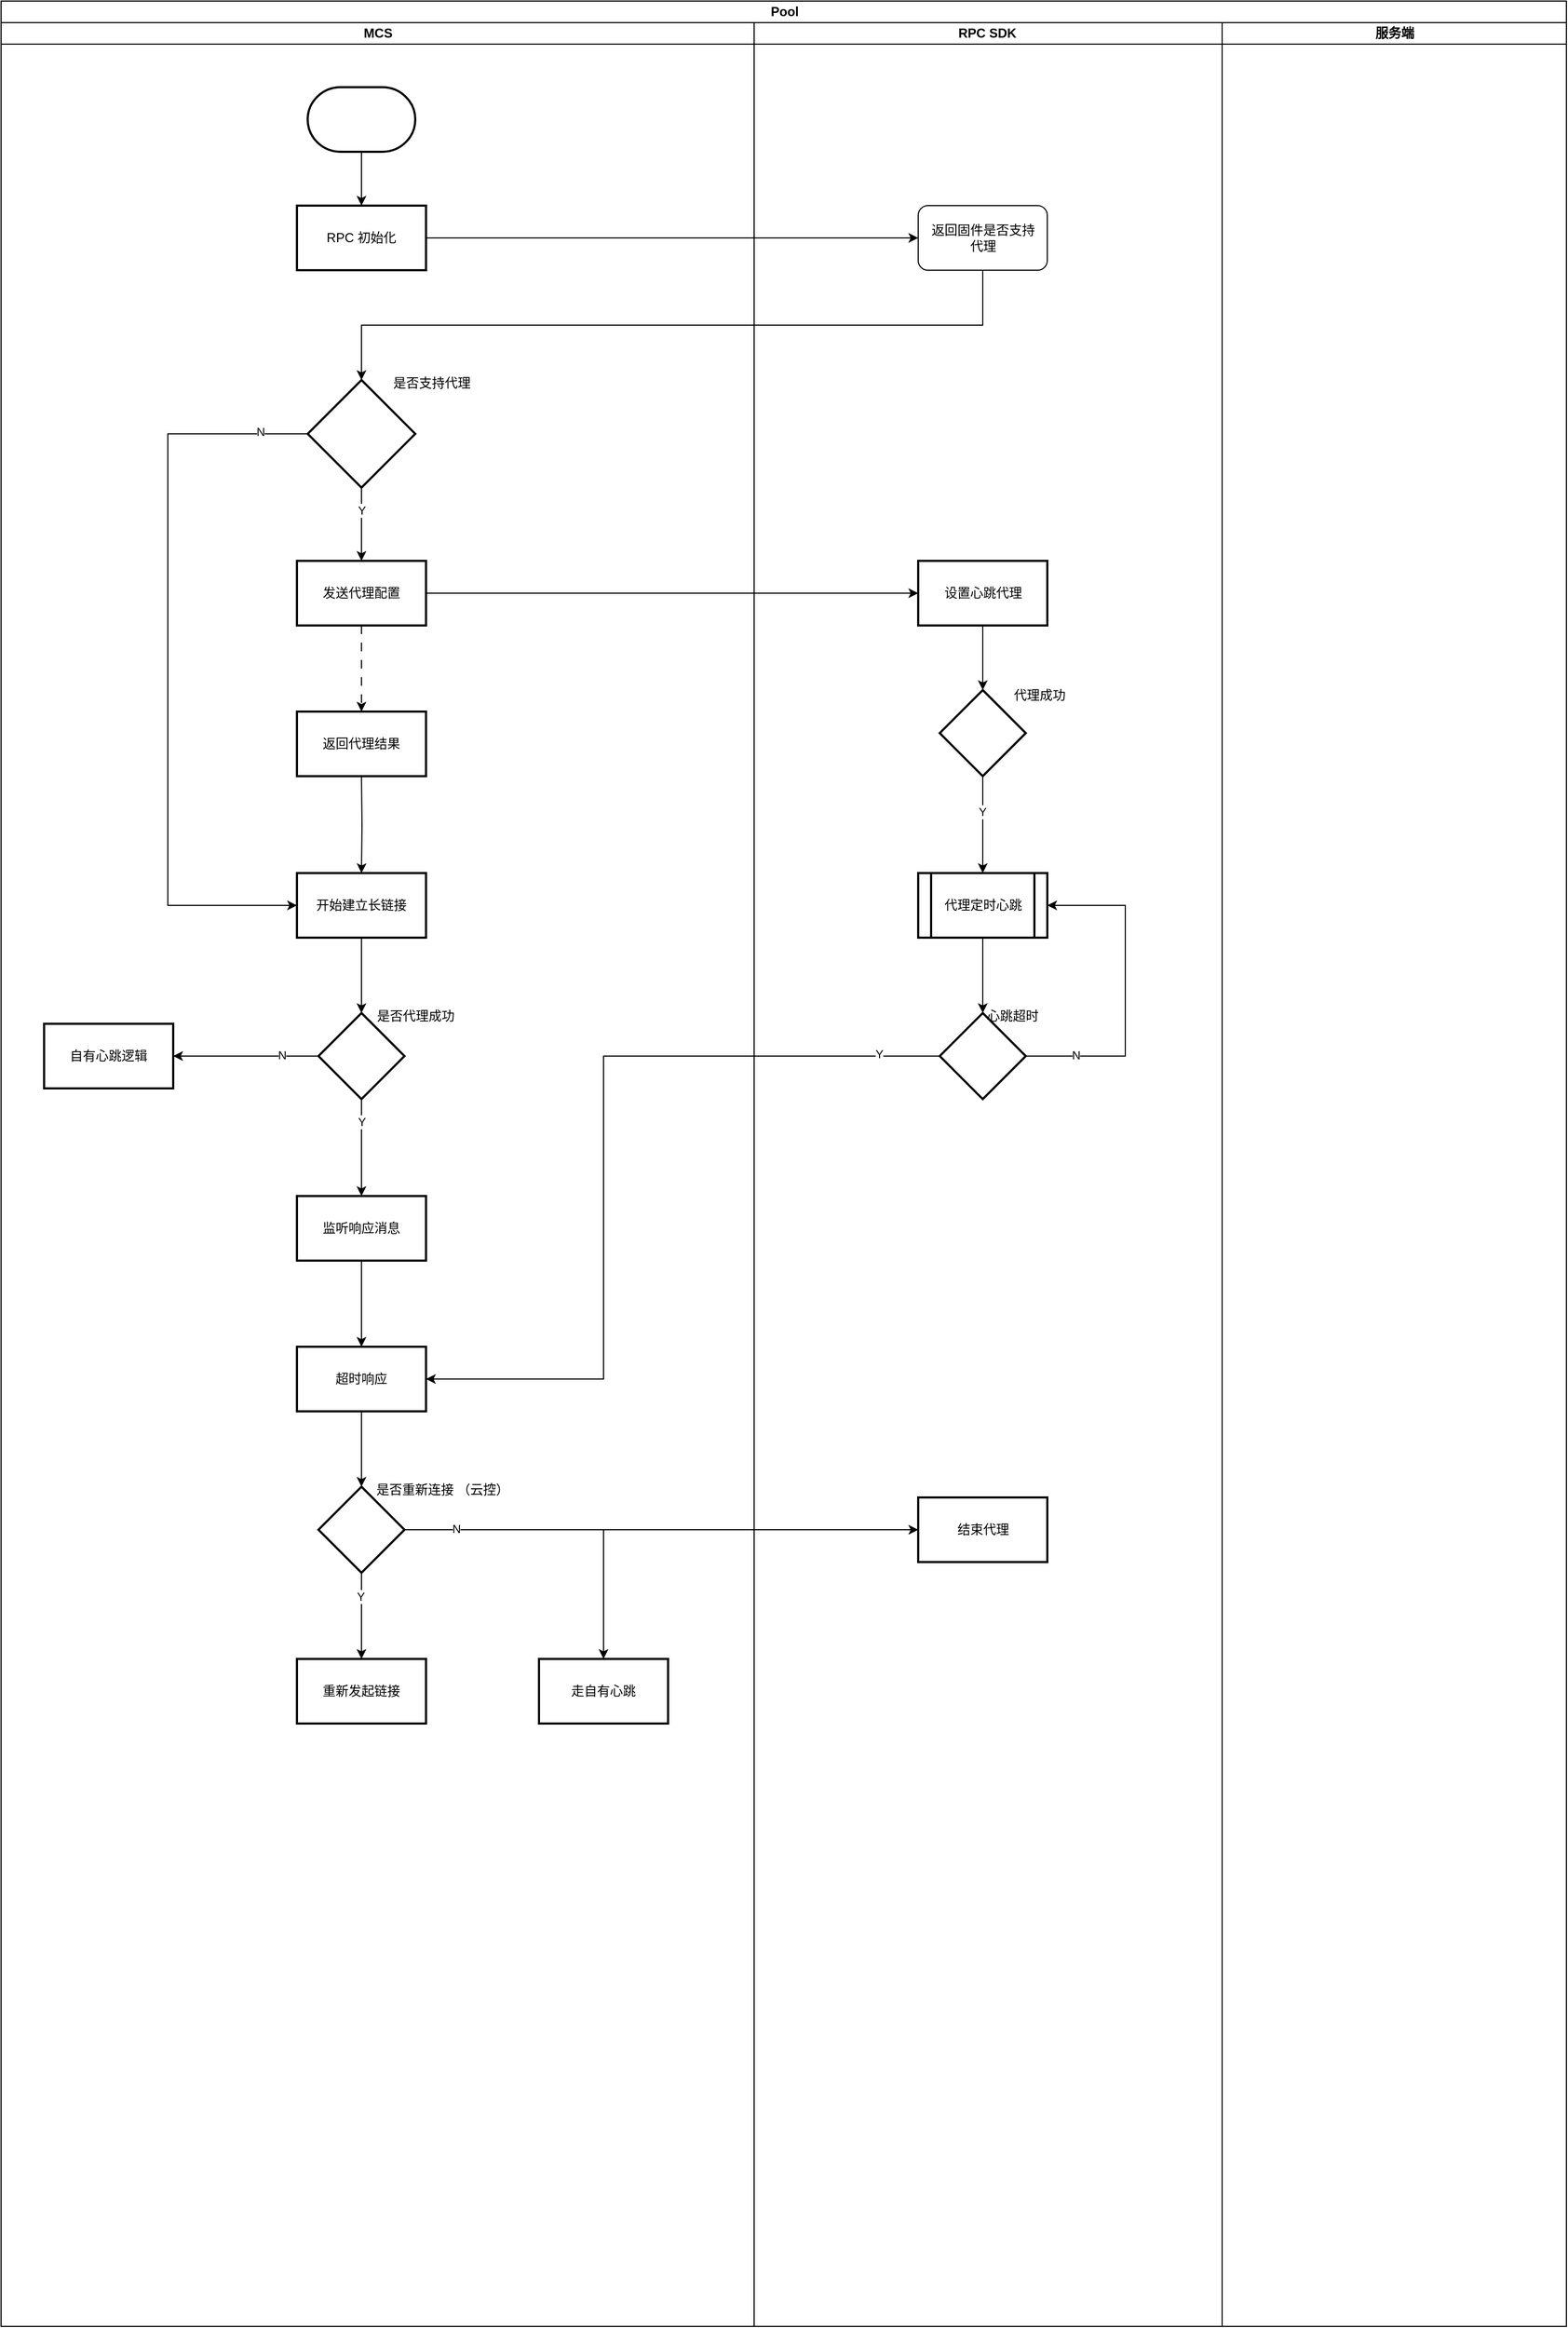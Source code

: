 <mxfile version="26.1.0">
  <diagram id="C5RBs43oDa-KdzZeNtuy" name="Page-1">
    <mxGraphModel dx="1481" dy="815" grid="1" gridSize="10" guides="1" tooltips="1" connect="1" arrows="1" fold="1" page="1" pageScale="1" pageWidth="827" pageHeight="1169" math="0" shadow="0">
      <root>
        <mxCell id="WIyWlLk6GJQsqaUBKTNV-0" />
        <mxCell id="WIyWlLk6GJQsqaUBKTNV-1" parent="WIyWlLk6GJQsqaUBKTNV-0" />
        <mxCell id="pCE1JtV5IQSBqkXDCpha-0" value="Pool" style="swimlane;childLayout=stackLayout;resizeParent=1;resizeParentMax=0;startSize=20;html=1;" vertex="1" parent="WIyWlLk6GJQsqaUBKTNV-1">
          <mxGeometry y="80" width="1455" height="2160" as="geometry" />
        </mxCell>
        <mxCell id="pCE1JtV5IQSBqkXDCpha-1" value="MCS" style="swimlane;startSize=20;html=1;" vertex="1" parent="pCE1JtV5IQSBqkXDCpha-0">
          <mxGeometry y="20" width="700" height="2140" as="geometry" />
        </mxCell>
        <mxCell id="pCE1JtV5IQSBqkXDCpha-20" value="" style="edgeStyle=orthogonalEdgeStyle;rounded=0;orthogonalLoop=1;jettySize=auto;html=1;" edge="1" parent="pCE1JtV5IQSBqkXDCpha-1" source="pCE1JtV5IQSBqkXDCpha-4" target="pCE1JtV5IQSBqkXDCpha-19">
          <mxGeometry relative="1" as="geometry" />
        </mxCell>
        <mxCell id="pCE1JtV5IQSBqkXDCpha-4" value="" style="strokeWidth=2;html=1;shape=mxgraph.flowchart.terminator;whiteSpace=wrap;" vertex="1" parent="pCE1JtV5IQSBqkXDCpha-1">
          <mxGeometry x="285" y="60" width="100" height="60" as="geometry" />
        </mxCell>
        <mxCell id="pCE1JtV5IQSBqkXDCpha-16" value="" style="edgeStyle=orthogonalEdgeStyle;rounded=0;orthogonalLoop=1;jettySize=auto;html=1;" edge="1" parent="pCE1JtV5IQSBqkXDCpha-1" source="pCE1JtV5IQSBqkXDCpha-12" target="pCE1JtV5IQSBqkXDCpha-15">
          <mxGeometry relative="1" as="geometry" />
        </mxCell>
        <mxCell id="pCE1JtV5IQSBqkXDCpha-49" value="Y" style="edgeLabel;html=1;align=center;verticalAlign=middle;resizable=0;points=[];" vertex="1" connectable="0" parent="pCE1JtV5IQSBqkXDCpha-16">
          <mxGeometry x="-0.383" relative="1" as="geometry">
            <mxPoint as="offset" />
          </mxGeometry>
        </mxCell>
        <mxCell id="pCE1JtV5IQSBqkXDCpha-47" style="edgeStyle=orthogonalEdgeStyle;rounded=0;orthogonalLoop=1;jettySize=auto;html=1;entryX=0;entryY=0.5;entryDx=0;entryDy=0;" edge="1" parent="pCE1JtV5IQSBqkXDCpha-1" source="pCE1JtV5IQSBqkXDCpha-12" target="pCE1JtV5IQSBqkXDCpha-32">
          <mxGeometry relative="1" as="geometry">
            <Array as="points">
              <mxPoint x="155" y="382" />
              <mxPoint x="155" y="820" />
            </Array>
          </mxGeometry>
        </mxCell>
        <mxCell id="pCE1JtV5IQSBqkXDCpha-48" value="N" style="edgeLabel;html=1;align=center;verticalAlign=middle;resizable=0;points=[];" vertex="1" connectable="0" parent="pCE1JtV5IQSBqkXDCpha-47">
          <mxGeometry x="-0.871" y="-2" relative="1" as="geometry">
            <mxPoint as="offset" />
          </mxGeometry>
        </mxCell>
        <mxCell id="pCE1JtV5IQSBqkXDCpha-12" value="" style="strokeWidth=2;html=1;shape=mxgraph.flowchart.decision;whiteSpace=wrap;" vertex="1" parent="pCE1JtV5IQSBqkXDCpha-1">
          <mxGeometry x="285" y="332" width="100" height="100" as="geometry" />
        </mxCell>
        <mxCell id="pCE1JtV5IQSBqkXDCpha-14" value="是否支持代理" style="text;html=1;align=center;verticalAlign=middle;resizable=0;points=[];autosize=1;strokeColor=none;fillColor=none;" vertex="1" parent="pCE1JtV5IQSBqkXDCpha-1">
          <mxGeometry x="350" y="320" width="100" height="30" as="geometry" />
        </mxCell>
        <mxCell id="pCE1JtV5IQSBqkXDCpha-44" value="" style="edgeStyle=orthogonalEdgeStyle;rounded=0;orthogonalLoop=1;jettySize=auto;html=1;dashed=1;dashPattern=8 8;entryX=0.5;entryY=0;entryDx=0;entryDy=0;" edge="1" parent="pCE1JtV5IQSBqkXDCpha-1" source="pCE1JtV5IQSBqkXDCpha-15" target="pCE1JtV5IQSBqkXDCpha-59">
          <mxGeometry relative="1" as="geometry">
            <mxPoint x="335" y="620" as="targetPoint" />
          </mxGeometry>
        </mxCell>
        <mxCell id="pCE1JtV5IQSBqkXDCpha-15" value="发送代理配置" style="whiteSpace=wrap;html=1;strokeWidth=2;" vertex="1" parent="pCE1JtV5IQSBqkXDCpha-1">
          <mxGeometry x="275" y="500" width="120" height="60" as="geometry" />
        </mxCell>
        <mxCell id="pCE1JtV5IQSBqkXDCpha-19" value="RPC 初始化" style="whiteSpace=wrap;html=1;strokeWidth=2;" vertex="1" parent="pCE1JtV5IQSBqkXDCpha-1">
          <mxGeometry x="275" y="170" width="120" height="60" as="geometry" />
        </mxCell>
        <mxCell id="pCE1JtV5IQSBqkXDCpha-57" value="" style="edgeStyle=orthogonalEdgeStyle;rounded=0;orthogonalLoop=1;jettySize=auto;html=1;" edge="1" parent="pCE1JtV5IQSBqkXDCpha-1" source="pCE1JtV5IQSBqkXDCpha-32" target="pCE1JtV5IQSBqkXDCpha-56">
          <mxGeometry relative="1" as="geometry" />
        </mxCell>
        <mxCell id="pCE1JtV5IQSBqkXDCpha-32" value="开始建立长链接" style="whiteSpace=wrap;html=1;strokeWidth=2;" vertex="1" parent="pCE1JtV5IQSBqkXDCpha-1">
          <mxGeometry x="275" y="790" width="120" height="60" as="geometry" />
        </mxCell>
        <mxCell id="pCE1JtV5IQSBqkXDCpha-46" style="edgeStyle=orthogonalEdgeStyle;rounded=0;orthogonalLoop=1;jettySize=auto;html=1;exitX=0.5;exitY=1;exitDx=0;exitDy=0;" edge="1" parent="pCE1JtV5IQSBqkXDCpha-1" target="pCE1JtV5IQSBqkXDCpha-32">
          <mxGeometry relative="1" as="geometry">
            <mxPoint x="335" y="700" as="sourcePoint" />
          </mxGeometry>
        </mxCell>
        <mxCell id="pCE1JtV5IQSBqkXDCpha-61" value="" style="edgeStyle=orthogonalEdgeStyle;rounded=0;orthogonalLoop=1;jettySize=auto;html=1;" edge="1" parent="pCE1JtV5IQSBqkXDCpha-1" source="pCE1JtV5IQSBqkXDCpha-56" target="pCE1JtV5IQSBqkXDCpha-60">
          <mxGeometry relative="1" as="geometry" />
        </mxCell>
        <mxCell id="pCE1JtV5IQSBqkXDCpha-62" value="Y" style="edgeLabel;html=1;align=center;verticalAlign=middle;resizable=0;points=[];" vertex="1" connectable="0" parent="pCE1JtV5IQSBqkXDCpha-61">
          <mxGeometry x="-0.545" relative="1" as="geometry">
            <mxPoint as="offset" />
          </mxGeometry>
        </mxCell>
        <mxCell id="pCE1JtV5IQSBqkXDCpha-64" value="" style="edgeStyle=orthogonalEdgeStyle;rounded=0;orthogonalLoop=1;jettySize=auto;html=1;entryX=1;entryY=0.5;entryDx=0;entryDy=0;" edge="1" parent="pCE1JtV5IQSBqkXDCpha-1" source="pCE1JtV5IQSBqkXDCpha-56" target="pCE1JtV5IQSBqkXDCpha-63">
          <mxGeometry relative="1" as="geometry">
            <mxPoint x="205" y="960" as="targetPoint" />
          </mxGeometry>
        </mxCell>
        <mxCell id="pCE1JtV5IQSBqkXDCpha-87" value="N" style="edgeLabel;html=1;align=center;verticalAlign=middle;resizable=0;points=[];" vertex="1" connectable="0" parent="pCE1JtV5IQSBqkXDCpha-64">
          <mxGeometry x="-0.49" y="-1" relative="1" as="geometry">
            <mxPoint as="offset" />
          </mxGeometry>
        </mxCell>
        <mxCell id="pCE1JtV5IQSBqkXDCpha-56" value="" style="rhombus;whiteSpace=wrap;html=1;strokeWidth=2;" vertex="1" parent="pCE1JtV5IQSBqkXDCpha-1">
          <mxGeometry x="295" y="920" width="80" height="80" as="geometry" />
        </mxCell>
        <mxCell id="pCE1JtV5IQSBqkXDCpha-58" value="是否代理成功" style="text;html=1;align=center;verticalAlign=middle;resizable=0;points=[];autosize=1;strokeColor=none;fillColor=none;" vertex="1" parent="pCE1JtV5IQSBqkXDCpha-1">
          <mxGeometry x="335" y="908" width="100" height="30" as="geometry" />
        </mxCell>
        <mxCell id="pCE1JtV5IQSBqkXDCpha-59" value="返回代理结果" style="whiteSpace=wrap;html=1;strokeWidth=2;" vertex="1" parent="pCE1JtV5IQSBqkXDCpha-1">
          <mxGeometry x="275" y="640" width="120" height="60" as="geometry" />
        </mxCell>
        <mxCell id="pCE1JtV5IQSBqkXDCpha-66" value="" style="edgeStyle=orthogonalEdgeStyle;rounded=0;orthogonalLoop=1;jettySize=auto;html=1;" edge="1" parent="pCE1JtV5IQSBqkXDCpha-1" source="pCE1JtV5IQSBqkXDCpha-60" target="pCE1JtV5IQSBqkXDCpha-65">
          <mxGeometry relative="1" as="geometry" />
        </mxCell>
        <mxCell id="pCE1JtV5IQSBqkXDCpha-60" value="监听响应消息" style="whiteSpace=wrap;html=1;strokeWidth=2;" vertex="1" parent="pCE1JtV5IQSBqkXDCpha-1">
          <mxGeometry x="275" y="1090" width="120" height="60" as="geometry" />
        </mxCell>
        <mxCell id="pCE1JtV5IQSBqkXDCpha-63" value="自有心跳逻辑" style="whiteSpace=wrap;html=1;strokeWidth=2;" vertex="1" parent="pCE1JtV5IQSBqkXDCpha-1">
          <mxGeometry x="40" y="930" width="120" height="60" as="geometry" />
        </mxCell>
        <mxCell id="pCE1JtV5IQSBqkXDCpha-71" value="" style="edgeStyle=orthogonalEdgeStyle;rounded=0;orthogonalLoop=1;jettySize=auto;html=1;" edge="1" parent="pCE1JtV5IQSBqkXDCpha-1" source="pCE1JtV5IQSBqkXDCpha-65" target="pCE1JtV5IQSBqkXDCpha-70">
          <mxGeometry relative="1" as="geometry" />
        </mxCell>
        <mxCell id="pCE1JtV5IQSBqkXDCpha-65" value="超时响应" style="whiteSpace=wrap;html=1;strokeWidth=2;" vertex="1" parent="pCE1JtV5IQSBqkXDCpha-1">
          <mxGeometry x="275" y="1230" width="120" height="60" as="geometry" />
        </mxCell>
        <mxCell id="pCE1JtV5IQSBqkXDCpha-77" value="" style="edgeStyle=orthogonalEdgeStyle;rounded=0;orthogonalLoop=1;jettySize=auto;html=1;" edge="1" parent="pCE1JtV5IQSBqkXDCpha-1" source="pCE1JtV5IQSBqkXDCpha-70" target="pCE1JtV5IQSBqkXDCpha-76">
          <mxGeometry relative="1" as="geometry" />
        </mxCell>
        <mxCell id="pCE1JtV5IQSBqkXDCpha-79" value="Y" style="edgeLabel;html=1;align=center;verticalAlign=middle;resizable=0;points=[];" vertex="1" connectable="0" parent="pCE1JtV5IQSBqkXDCpha-77">
          <mxGeometry x="-0.448" y="-1" relative="1" as="geometry">
            <mxPoint as="offset" />
          </mxGeometry>
        </mxCell>
        <mxCell id="pCE1JtV5IQSBqkXDCpha-80" style="edgeStyle=orthogonalEdgeStyle;rounded=0;orthogonalLoop=1;jettySize=auto;html=1;exitX=1;exitY=0.5;exitDx=0;exitDy=0;entryX=0.5;entryY=0;entryDx=0;entryDy=0;" edge="1" parent="pCE1JtV5IQSBqkXDCpha-1" source="pCE1JtV5IQSBqkXDCpha-70" target="pCE1JtV5IQSBqkXDCpha-78">
          <mxGeometry relative="1" as="geometry" />
        </mxCell>
        <mxCell id="pCE1JtV5IQSBqkXDCpha-70" value="" style="rhombus;whiteSpace=wrap;html=1;strokeWidth=2;" vertex="1" parent="pCE1JtV5IQSBqkXDCpha-1">
          <mxGeometry x="295" y="1360" width="80" height="80" as="geometry" />
        </mxCell>
        <mxCell id="pCE1JtV5IQSBqkXDCpha-72" value="是否重新连接 （云控）" style="text;html=1;align=center;verticalAlign=middle;resizable=0;points=[];autosize=1;strokeColor=none;fillColor=none;" vertex="1" parent="pCE1JtV5IQSBqkXDCpha-1">
          <mxGeometry x="335" y="1348" width="150" height="30" as="geometry" />
        </mxCell>
        <mxCell id="pCE1JtV5IQSBqkXDCpha-76" value="重新发起链接" style="whiteSpace=wrap;html=1;strokeWidth=2;" vertex="1" parent="pCE1JtV5IQSBqkXDCpha-1">
          <mxGeometry x="275" y="1520" width="120" height="60" as="geometry" />
        </mxCell>
        <mxCell id="pCE1JtV5IQSBqkXDCpha-78" value="走自有心跳" style="whiteSpace=wrap;html=1;strokeWidth=2;" vertex="1" parent="pCE1JtV5IQSBqkXDCpha-1">
          <mxGeometry x="500" y="1520" width="120" height="60" as="geometry" />
        </mxCell>
        <mxCell id="pCE1JtV5IQSBqkXDCpha-2" value="RPC SDK&amp;nbsp;" style="swimlane;startSize=20;html=1;" vertex="1" parent="pCE1JtV5IQSBqkXDCpha-0">
          <mxGeometry x="700" y="20" width="435" height="2140" as="geometry" />
        </mxCell>
        <mxCell id="pCE1JtV5IQSBqkXDCpha-8" value="返回固件是否支持&lt;br&gt;代理" style="rounded=1;whiteSpace=wrap;html=1;" vertex="1" parent="pCE1JtV5IQSBqkXDCpha-2">
          <mxGeometry x="152.5" y="170" width="120" height="60" as="geometry" />
        </mxCell>
        <mxCell id="pCE1JtV5IQSBqkXDCpha-17" value="设置心跳代理" style="whiteSpace=wrap;html=1;strokeWidth=2;" vertex="1" parent="pCE1JtV5IQSBqkXDCpha-2">
          <mxGeometry x="152.5" y="500" width="120" height="60" as="geometry" />
        </mxCell>
        <mxCell id="pCE1JtV5IQSBqkXDCpha-51" value="" style="edgeStyle=orthogonalEdgeStyle;rounded=0;orthogonalLoop=1;jettySize=auto;html=1;" edge="1" parent="pCE1JtV5IQSBqkXDCpha-2" source="pCE1JtV5IQSBqkXDCpha-30" target="pCE1JtV5IQSBqkXDCpha-50">
          <mxGeometry relative="1" as="geometry" />
        </mxCell>
        <mxCell id="pCE1JtV5IQSBqkXDCpha-30" value="代理定时心跳" style="shape=process;whiteSpace=wrap;html=1;backgroundOutline=1;strokeWidth=2;" vertex="1" parent="pCE1JtV5IQSBqkXDCpha-2">
          <mxGeometry x="152.5" y="790" width="120" height="60" as="geometry" />
        </mxCell>
        <mxCell id="pCE1JtV5IQSBqkXDCpha-38" style="edgeStyle=orthogonalEdgeStyle;rounded=0;orthogonalLoop=1;jettySize=auto;html=1;exitX=0.5;exitY=1;exitDx=0;exitDy=0;entryX=0.5;entryY=0;entryDx=0;entryDy=0;" edge="1" parent="pCE1JtV5IQSBqkXDCpha-2" source="pCE1JtV5IQSBqkXDCpha-25" target="pCE1JtV5IQSBqkXDCpha-30">
          <mxGeometry relative="1" as="geometry" />
        </mxCell>
        <mxCell id="pCE1JtV5IQSBqkXDCpha-42" value="Y" style="edgeLabel;html=1;align=center;verticalAlign=middle;resizable=0;points=[];" vertex="1" connectable="0" parent="pCE1JtV5IQSBqkXDCpha-38">
          <mxGeometry x="-0.264" y="-1" relative="1" as="geometry">
            <mxPoint as="offset" />
          </mxGeometry>
        </mxCell>
        <mxCell id="pCE1JtV5IQSBqkXDCpha-25" value="" style="rhombus;whiteSpace=wrap;html=1;strokeWidth=2;" vertex="1" parent="pCE1JtV5IQSBqkXDCpha-2">
          <mxGeometry x="172.5" y="620" width="80" height="80" as="geometry" />
        </mxCell>
        <mxCell id="pCE1JtV5IQSBqkXDCpha-26" value="" style="edgeStyle=orthogonalEdgeStyle;rounded=0;orthogonalLoop=1;jettySize=auto;html=1;exitX=0.5;exitY=1;exitDx=0;exitDy=0;" edge="1" parent="pCE1JtV5IQSBqkXDCpha-2" source="pCE1JtV5IQSBqkXDCpha-17" target="pCE1JtV5IQSBqkXDCpha-25">
          <mxGeometry relative="1" as="geometry" />
        </mxCell>
        <mxCell id="pCE1JtV5IQSBqkXDCpha-27" value="代理成功" style="text;html=1;align=center;verticalAlign=middle;resizable=0;points=[];autosize=1;strokeColor=none;fillColor=none;" vertex="1" parent="pCE1JtV5IQSBqkXDCpha-2">
          <mxGeometry x="230" y="610" width="70" height="30" as="geometry" />
        </mxCell>
        <mxCell id="pCE1JtV5IQSBqkXDCpha-52" style="edgeStyle=orthogonalEdgeStyle;rounded=0;orthogonalLoop=1;jettySize=auto;html=1;entryX=1;entryY=0.5;entryDx=0;entryDy=0;exitX=1;exitY=0.5;exitDx=0;exitDy=0;" edge="1" parent="pCE1JtV5IQSBqkXDCpha-2" source="pCE1JtV5IQSBqkXDCpha-50" target="pCE1JtV5IQSBqkXDCpha-30">
          <mxGeometry relative="1" as="geometry">
            <Array as="points">
              <mxPoint x="345" y="960" />
              <mxPoint x="345" y="820" />
            </Array>
          </mxGeometry>
        </mxCell>
        <mxCell id="pCE1JtV5IQSBqkXDCpha-69" value="N" style="edgeLabel;html=1;align=center;verticalAlign=middle;resizable=0;points=[];" vertex="1" connectable="0" parent="pCE1JtV5IQSBqkXDCpha-52">
          <mxGeometry x="-0.698" y="1" relative="1" as="geometry">
            <mxPoint as="offset" />
          </mxGeometry>
        </mxCell>
        <mxCell id="pCE1JtV5IQSBqkXDCpha-50" value="" style="rhombus;whiteSpace=wrap;html=1;strokeWidth=2;" vertex="1" parent="pCE1JtV5IQSBqkXDCpha-2">
          <mxGeometry x="172.5" y="920" width="80" height="80" as="geometry" />
        </mxCell>
        <mxCell id="pCE1JtV5IQSBqkXDCpha-53" value="心跳超时" style="text;html=1;align=center;verticalAlign=middle;resizable=0;points=[];autosize=1;strokeColor=none;fillColor=none;" vertex="1" parent="pCE1JtV5IQSBqkXDCpha-2">
          <mxGeometry x="205" y="908" width="70" height="30" as="geometry" />
        </mxCell>
        <mxCell id="pCE1JtV5IQSBqkXDCpha-74" value="结束代理" style="whiteSpace=wrap;html=1;strokeWidth=2;" vertex="1" parent="pCE1JtV5IQSBqkXDCpha-2">
          <mxGeometry x="152.5" y="1370" width="120" height="60" as="geometry" />
        </mxCell>
        <mxCell id="pCE1JtV5IQSBqkXDCpha-3" value="服务端" style="swimlane;startSize=20;html=1;" vertex="1" parent="pCE1JtV5IQSBqkXDCpha-0">
          <mxGeometry x="1135" y="20" width="320" height="2140" as="geometry" />
        </mxCell>
        <mxCell id="pCE1JtV5IQSBqkXDCpha-9" value="" style="edgeStyle=orthogonalEdgeStyle;rounded=0;orthogonalLoop=1;jettySize=auto;html=1;exitX=1;exitY=0.5;exitDx=0;exitDy=0;" edge="1" parent="pCE1JtV5IQSBqkXDCpha-0" source="pCE1JtV5IQSBqkXDCpha-19" target="pCE1JtV5IQSBqkXDCpha-8">
          <mxGeometry relative="1" as="geometry">
            <mxPoint x="310" y="220" as="sourcePoint" />
          </mxGeometry>
        </mxCell>
        <mxCell id="pCE1JtV5IQSBqkXDCpha-13" style="edgeStyle=orthogonalEdgeStyle;rounded=0;orthogonalLoop=1;jettySize=auto;html=1;exitX=0.5;exitY=1;exitDx=0;exitDy=0;entryX=0.5;entryY=0;entryDx=0;entryDy=0;entryPerimeter=0;" edge="1" parent="pCE1JtV5IQSBqkXDCpha-0" source="pCE1JtV5IQSBqkXDCpha-8" target="pCE1JtV5IQSBqkXDCpha-12">
          <mxGeometry relative="1" as="geometry" />
        </mxCell>
        <mxCell id="pCE1JtV5IQSBqkXDCpha-18" value="" style="edgeStyle=orthogonalEdgeStyle;rounded=0;orthogonalLoop=1;jettySize=auto;html=1;" edge="1" parent="pCE1JtV5IQSBqkXDCpha-0" source="pCE1JtV5IQSBqkXDCpha-15" target="pCE1JtV5IQSBqkXDCpha-17">
          <mxGeometry relative="1" as="geometry" />
        </mxCell>
        <mxCell id="pCE1JtV5IQSBqkXDCpha-67" style="edgeStyle=orthogonalEdgeStyle;rounded=0;orthogonalLoop=1;jettySize=auto;html=1;exitX=0;exitY=0.5;exitDx=0;exitDy=0;entryX=1;entryY=0.5;entryDx=0;entryDy=0;" edge="1" parent="pCE1JtV5IQSBqkXDCpha-0" source="pCE1JtV5IQSBqkXDCpha-50" target="pCE1JtV5IQSBqkXDCpha-65">
          <mxGeometry relative="1" as="geometry">
            <Array as="points">
              <mxPoint x="560" y="980" />
              <mxPoint x="560" y="1280" />
            </Array>
          </mxGeometry>
        </mxCell>
        <mxCell id="pCE1JtV5IQSBqkXDCpha-68" value="Y" style="edgeLabel;html=1;align=center;verticalAlign=middle;resizable=0;points=[];" vertex="1" connectable="0" parent="pCE1JtV5IQSBqkXDCpha-67">
          <mxGeometry x="-0.855" y="-2" relative="1" as="geometry">
            <mxPoint as="offset" />
          </mxGeometry>
        </mxCell>
        <mxCell id="pCE1JtV5IQSBqkXDCpha-75" value="" style="edgeStyle=orthogonalEdgeStyle;rounded=0;orthogonalLoop=1;jettySize=auto;html=1;" edge="1" parent="pCE1JtV5IQSBqkXDCpha-0" source="pCE1JtV5IQSBqkXDCpha-70" target="pCE1JtV5IQSBqkXDCpha-74">
          <mxGeometry relative="1" as="geometry" />
        </mxCell>
        <mxCell id="pCE1JtV5IQSBqkXDCpha-81" value="N" style="edgeLabel;html=1;align=center;verticalAlign=middle;resizable=0;points=[];" vertex="1" connectable="0" parent="pCE1JtV5IQSBqkXDCpha-75">
          <mxGeometry x="-0.799" y="1" relative="1" as="geometry">
            <mxPoint as="offset" />
          </mxGeometry>
        </mxCell>
      </root>
    </mxGraphModel>
  </diagram>
</mxfile>
